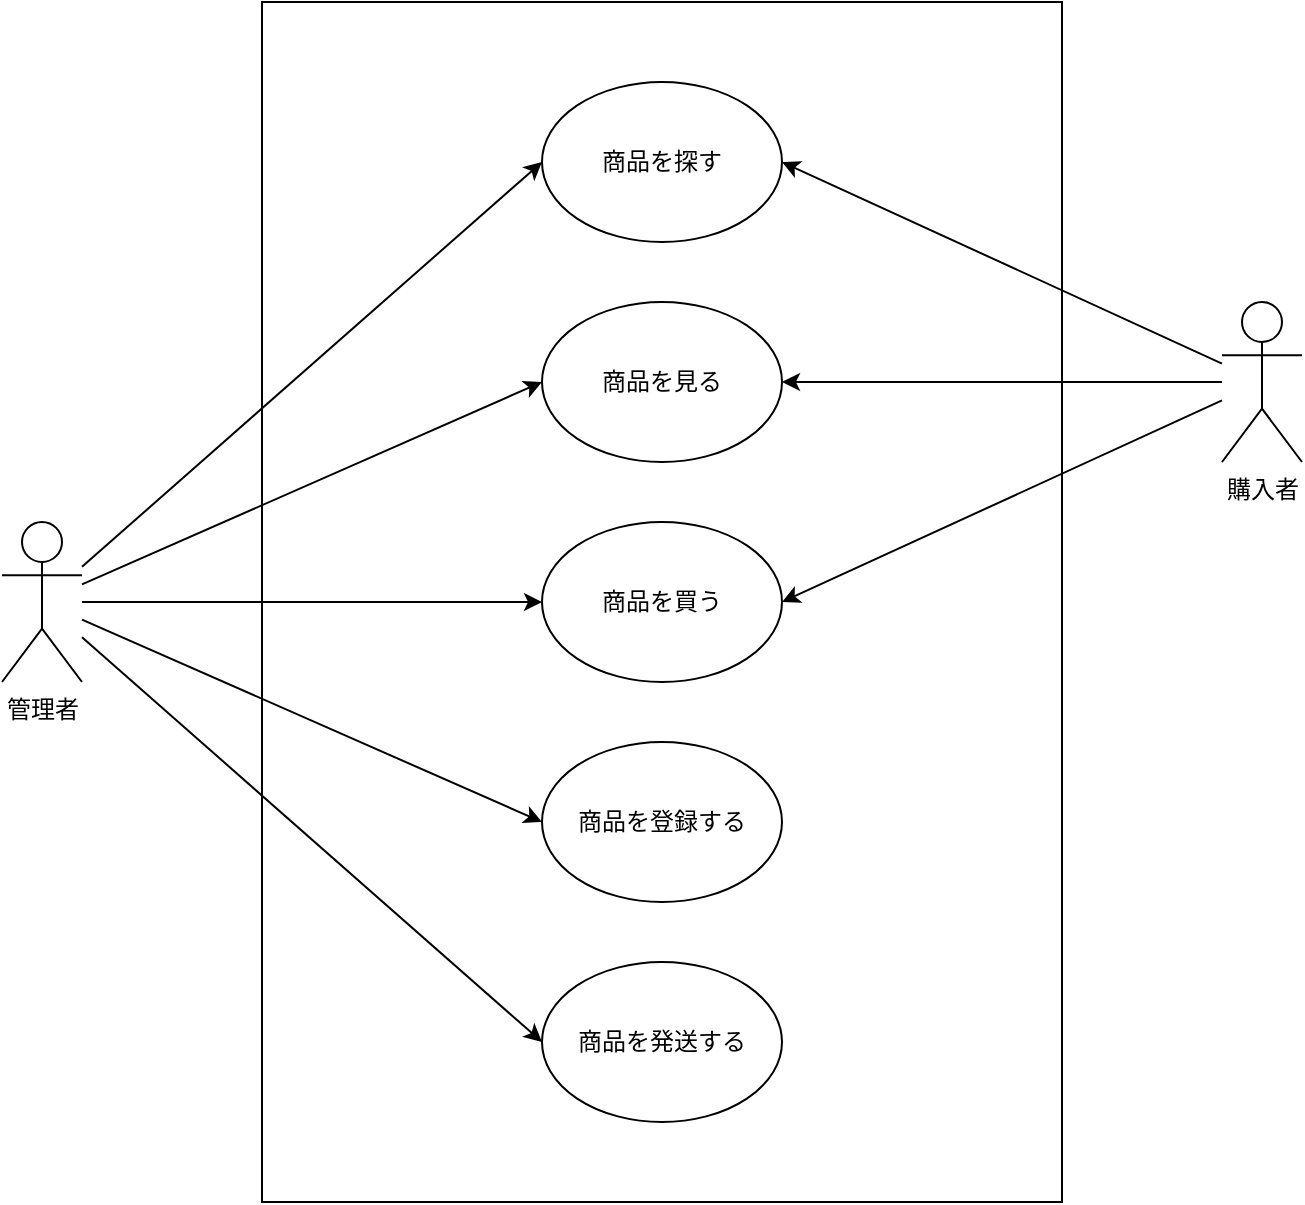 <mxfile version="16.0.0" type="device"><diagram id="YC5PhFtMi_M9CZtgx01q" name="ページ1"><mxGraphModel dx="945" dy="494" grid="1" gridSize="10" guides="1" tooltips="1" connect="1" arrows="1" fold="1" page="1" pageScale="1" pageWidth="827" pageHeight="1169" math="0" shadow="0"><root><mxCell id="0"/><mxCell id="1" parent="0"/><mxCell id="cGdcYq9gzpWXudtn_Zlx-33" value="" style="group" vertex="1" connectable="0" parent="1"><mxGeometry x="70" y="80" width="650" height="600" as="geometry"/></mxCell><mxCell id="cGdcYq9gzpWXudtn_Zlx-1" value="管理者" style="shape=umlActor;verticalLabelPosition=bottom;verticalAlign=top;html=1;outlineConnect=0;" vertex="1" parent="cGdcYq9gzpWXudtn_Zlx-33"><mxGeometry y="260" width="40" height="80" as="geometry"/></mxCell><mxCell id="cGdcYq9gzpWXudtn_Zlx-2" value="購入者" style="shape=umlActor;verticalLabelPosition=bottom;verticalAlign=top;html=1;outlineConnect=0;" vertex="1" parent="cGdcYq9gzpWXudtn_Zlx-33"><mxGeometry x="610" y="150" width="40" height="80" as="geometry"/></mxCell><mxCell id="cGdcYq9gzpWXudtn_Zlx-9" value="" style="verticalLabelPosition=bottom;verticalAlign=top;html=1;shape=mxgraph.basic.rect;fillColor2=none;strokeWidth=1;size=0;indent=0;fillColor=none;" vertex="1" parent="cGdcYq9gzpWXudtn_Zlx-33"><mxGeometry x="130" width="400" height="600" as="geometry"/></mxCell><mxCell id="cGdcYq9gzpWXudtn_Zlx-10" value="商品を探す" style="ellipse;whiteSpace=wrap;html=1;fillColor=none;" vertex="1" parent="cGdcYq9gzpWXudtn_Zlx-33"><mxGeometry x="270" y="40" width="120" height="80" as="geometry"/></mxCell><mxCell id="cGdcYq9gzpWXudtn_Zlx-11" value="商品を見る" style="ellipse;whiteSpace=wrap;html=1;fillColor=none;" vertex="1" parent="cGdcYq9gzpWXudtn_Zlx-33"><mxGeometry x="270" y="150" width="120" height="80" as="geometry"/></mxCell><mxCell id="cGdcYq9gzpWXudtn_Zlx-12" value="商品を買う" style="ellipse;whiteSpace=wrap;html=1;fillColor=none;" vertex="1" parent="cGdcYq9gzpWXudtn_Zlx-33"><mxGeometry x="270" y="260" width="120" height="80" as="geometry"/></mxCell><mxCell id="cGdcYq9gzpWXudtn_Zlx-13" value="商品を登録する" style="ellipse;whiteSpace=wrap;html=1;fillColor=none;" vertex="1" parent="cGdcYq9gzpWXudtn_Zlx-33"><mxGeometry x="270" y="370" width="120" height="80" as="geometry"/></mxCell><mxCell id="cGdcYq9gzpWXudtn_Zlx-14" value="商品を発送する" style="ellipse;whiteSpace=wrap;html=1;fillColor=none;" vertex="1" parent="cGdcYq9gzpWXudtn_Zlx-33"><mxGeometry x="270" y="480" width="120" height="80" as="geometry"/></mxCell><mxCell id="cGdcYq9gzpWXudtn_Zlx-20" style="rounded=0;orthogonalLoop=1;jettySize=auto;html=1;entryX=1;entryY=0.5;entryDx=0;entryDy=0;" edge="1" parent="cGdcYq9gzpWXudtn_Zlx-33" source="cGdcYq9gzpWXudtn_Zlx-2" target="cGdcYq9gzpWXudtn_Zlx-11"><mxGeometry relative="1" as="geometry"><mxPoint x="400" y="190" as="targetPoint"/><mxPoint x="610" y="180" as="sourcePoint"/></mxGeometry></mxCell><mxCell id="cGdcYq9gzpWXudtn_Zlx-21" style="rounded=0;orthogonalLoop=1;jettySize=auto;html=1;entryX=1;entryY=0.5;entryDx=0;entryDy=0;" edge="1" parent="cGdcYq9gzpWXudtn_Zlx-33" source="cGdcYq9gzpWXudtn_Zlx-2" target="cGdcYq9gzpWXudtn_Zlx-12"><mxGeometry relative="1" as="geometry"><mxPoint x="400" y="300" as="targetPoint"/><mxPoint x="610" y="180" as="sourcePoint"/></mxGeometry></mxCell><mxCell id="cGdcYq9gzpWXudtn_Zlx-19" style="rounded=0;orthogonalLoop=1;jettySize=auto;html=1;entryX=1;entryY=0.5;entryDx=0;entryDy=0;" edge="1" parent="cGdcYq9gzpWXudtn_Zlx-33" source="cGdcYq9gzpWXudtn_Zlx-2" target="cGdcYq9gzpWXudtn_Zlx-10"><mxGeometry relative="1" as="geometry"><mxPoint x="560" y="170" as="targetPoint"/></mxGeometry></mxCell><mxCell id="cGdcYq9gzpWXudtn_Zlx-23" style="rounded=0;orthogonalLoop=1;jettySize=auto;html=1;entryX=0;entryY=0.5;entryDx=0;entryDy=0;" edge="1" parent="cGdcYq9gzpWXudtn_Zlx-33" source="cGdcYq9gzpWXudtn_Zlx-1" target="cGdcYq9gzpWXudtn_Zlx-10"><mxGeometry relative="1" as="geometry"><mxPoint x="40" y="170" as="targetPoint"/><mxPoint x="40" y="280" as="sourcePoint"/></mxGeometry></mxCell><mxCell id="cGdcYq9gzpWXudtn_Zlx-24" style="rounded=0;orthogonalLoop=1;jettySize=auto;html=1;entryX=0;entryY=0.5;entryDx=0;entryDy=0;" edge="1" parent="cGdcYq9gzpWXudtn_Zlx-33" source="cGdcYq9gzpWXudtn_Zlx-1" target="cGdcYq9gzpWXudtn_Zlx-12"><mxGeometry relative="1" as="geometry"><mxPoint x="260" y="290" as="targetPoint"/><mxPoint x="40" y="473.333" as="sourcePoint"/></mxGeometry></mxCell><mxCell id="cGdcYq9gzpWXudtn_Zlx-26" style="rounded=0;orthogonalLoop=1;jettySize=auto;html=1;entryX=0;entryY=0.5;entryDx=0;entryDy=0;" edge="1" parent="cGdcYq9gzpWXudtn_Zlx-33" source="cGdcYq9gzpWXudtn_Zlx-1" target="cGdcYq9gzpWXudtn_Zlx-14"><mxGeometry relative="1" as="geometry"><mxPoint x="280" y="430" as="targetPoint"/><mxPoint x="60" y="430" as="sourcePoint"/></mxGeometry></mxCell><mxCell id="cGdcYq9gzpWXudtn_Zlx-27" style="rounded=0;orthogonalLoop=1;jettySize=auto;html=1;entryX=0;entryY=0.5;entryDx=0;entryDy=0;" edge="1" parent="cGdcYq9gzpWXudtn_Zlx-33" source="cGdcYq9gzpWXudtn_Zlx-1" target="cGdcYq9gzpWXudtn_Zlx-13"><mxGeometry relative="1" as="geometry"><mxPoint x="280" y="591.67" as="targetPoint"/><mxPoint x="50" y="310" as="sourcePoint"/></mxGeometry></mxCell><mxCell id="cGdcYq9gzpWXudtn_Zlx-28" style="rounded=0;orthogonalLoop=1;jettySize=auto;html=1;entryX=0;entryY=0.5;entryDx=0;entryDy=0;" edge="1" parent="cGdcYq9gzpWXudtn_Zlx-33" source="cGdcYq9gzpWXudtn_Zlx-1" target="cGdcYq9gzpWXudtn_Zlx-11"><mxGeometry relative="1" as="geometry"><mxPoint x="280" y="310" as="targetPoint"/><mxPoint x="40" y="290" as="sourcePoint"/></mxGeometry></mxCell></root></mxGraphModel></diagram></mxfile>